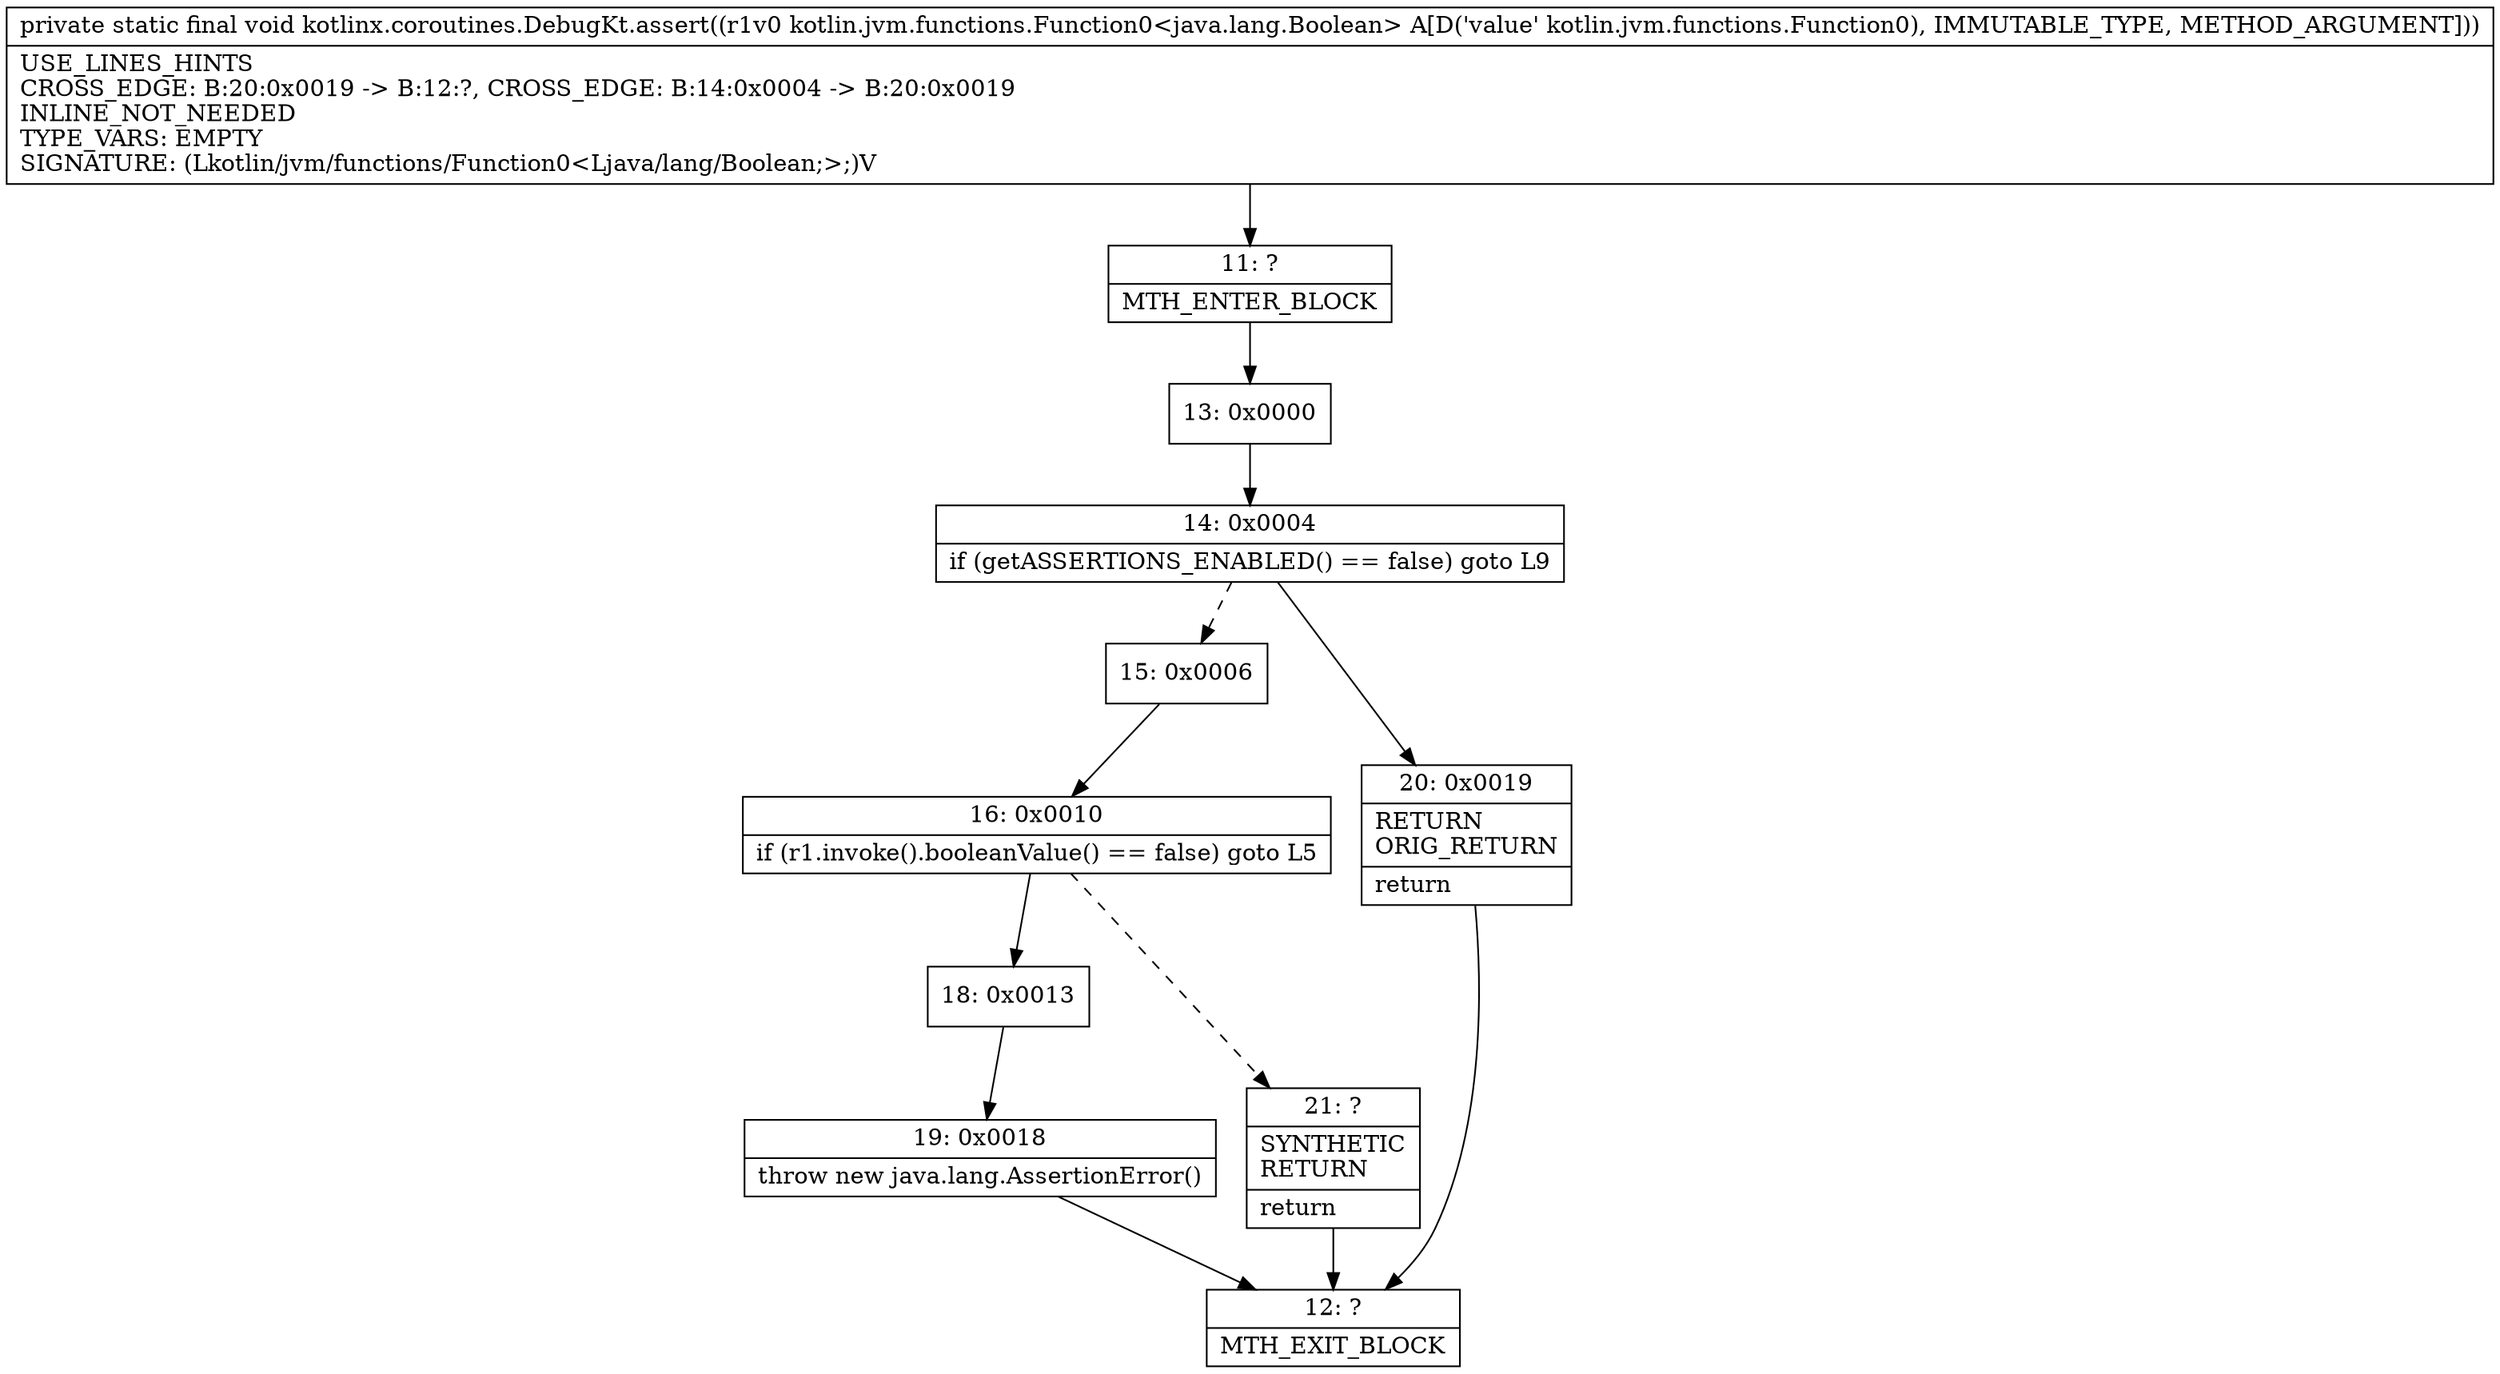 digraph "CFG forkotlinx.coroutines.DebugKt.assert(Lkotlin\/jvm\/functions\/Function0;)V" {
Node_11 [shape=record,label="{11\:\ ?|MTH_ENTER_BLOCK\l}"];
Node_13 [shape=record,label="{13\:\ 0x0000}"];
Node_14 [shape=record,label="{14\:\ 0x0004|if (getASSERTIONS_ENABLED() == false) goto L9\l}"];
Node_15 [shape=record,label="{15\:\ 0x0006}"];
Node_16 [shape=record,label="{16\:\ 0x0010|if (r1.invoke().booleanValue() == false) goto L5\l}"];
Node_18 [shape=record,label="{18\:\ 0x0013}"];
Node_19 [shape=record,label="{19\:\ 0x0018|throw new java.lang.AssertionError()\l}"];
Node_12 [shape=record,label="{12\:\ ?|MTH_EXIT_BLOCK\l}"];
Node_21 [shape=record,label="{21\:\ ?|SYNTHETIC\lRETURN\l|return\l}"];
Node_20 [shape=record,label="{20\:\ 0x0019|RETURN\lORIG_RETURN\l|return\l}"];
MethodNode[shape=record,label="{private static final void kotlinx.coroutines.DebugKt.assert((r1v0 kotlin.jvm.functions.Function0\<java.lang.Boolean\> A[D('value' kotlin.jvm.functions.Function0), IMMUTABLE_TYPE, METHOD_ARGUMENT]))  | USE_LINES_HINTS\lCROSS_EDGE: B:20:0x0019 \-\> B:12:?, CROSS_EDGE: B:14:0x0004 \-\> B:20:0x0019\lINLINE_NOT_NEEDED\lTYPE_VARS: EMPTY\lSIGNATURE: (Lkotlin\/jvm\/functions\/Function0\<Ljava\/lang\/Boolean;\>;)V\l}"];
MethodNode -> Node_11;Node_11 -> Node_13;
Node_13 -> Node_14;
Node_14 -> Node_15[style=dashed];
Node_14 -> Node_20;
Node_15 -> Node_16;
Node_16 -> Node_18;
Node_16 -> Node_21[style=dashed];
Node_18 -> Node_19;
Node_19 -> Node_12;
Node_21 -> Node_12;
Node_20 -> Node_12;
}

